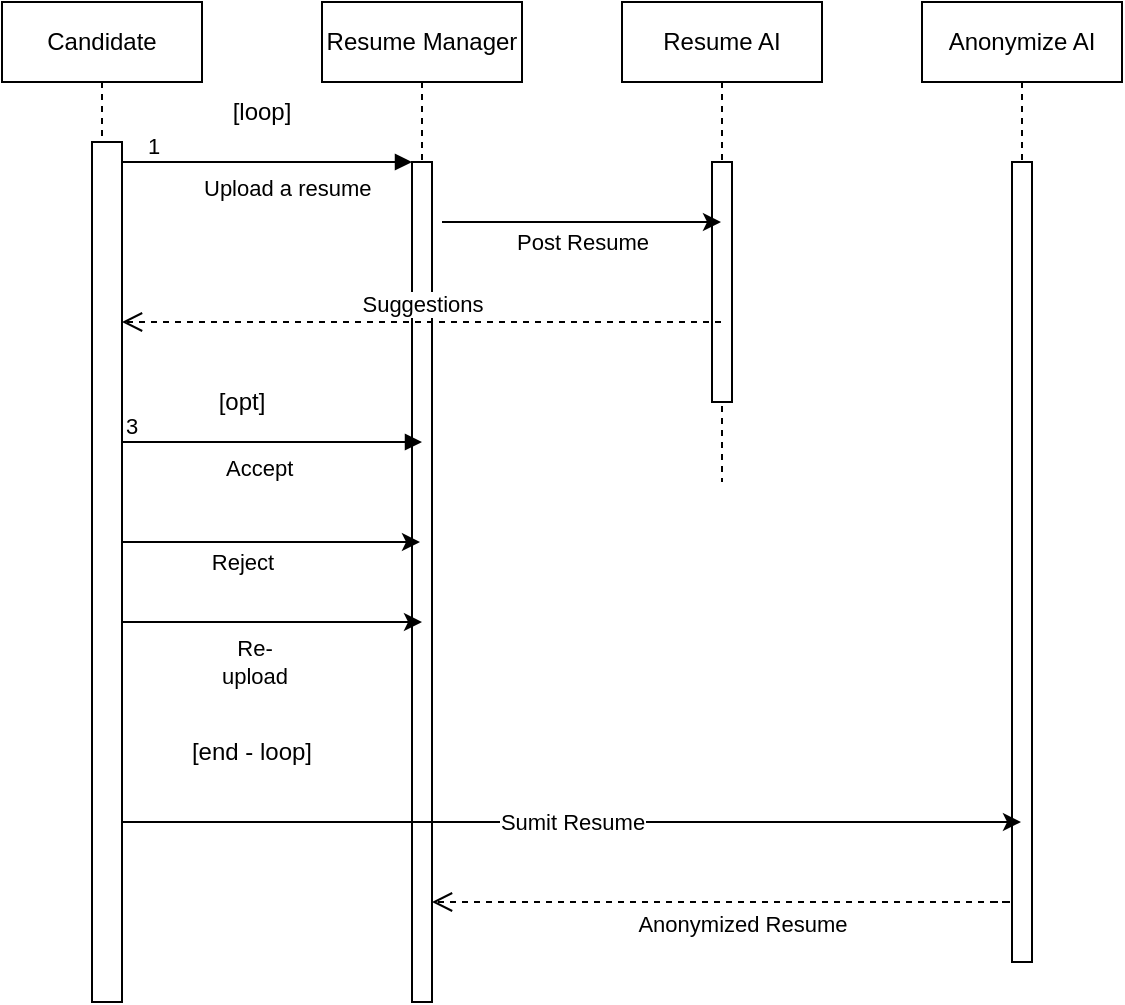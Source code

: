 <mxfile version="24.7.16">
  <diagram name="Page-1" id="2YBvvXClWsGukQMizWep">
    <mxGraphModel dx="1061" dy="619" grid="1" gridSize="10" guides="1" tooltips="1" connect="1" arrows="1" fold="1" page="1" pageScale="1" pageWidth="850" pageHeight="1100" background="#ffffff" math="0" shadow="0">
      <root>
        <mxCell id="0" />
        <mxCell id="1" parent="0" />
        <mxCell id="aM9ryv3xv72pqoxQDRHE-1" value="Candidate" style="shape=umlLifeline;perimeter=lifelinePerimeter;whiteSpace=wrap;html=1;container=0;dropTarget=0;collapsible=0;recursiveResize=0;outlineConnect=0;portConstraint=eastwest;newEdgeStyle={&quot;edgeStyle&quot;:&quot;elbowEdgeStyle&quot;,&quot;elbow&quot;:&quot;vertical&quot;,&quot;curved&quot;:0,&quot;rounded&quot;:0};" parent="1" vertex="1">
          <mxGeometry x="30" y="130" width="100" height="500" as="geometry" />
        </mxCell>
        <mxCell id="aM9ryv3xv72pqoxQDRHE-2" value="" style="html=1;points=[];perimeter=orthogonalPerimeter;outlineConnect=0;targetShapes=umlLifeline;portConstraint=eastwest;newEdgeStyle={&quot;edgeStyle&quot;:&quot;elbowEdgeStyle&quot;,&quot;elbow&quot;:&quot;vertical&quot;,&quot;curved&quot;:0,&quot;rounded&quot;:0};" parent="aM9ryv3xv72pqoxQDRHE-1" vertex="1">
          <mxGeometry x="45" y="70" width="15" height="430" as="geometry" />
        </mxCell>
        <mxCell id="aM9ryv3xv72pqoxQDRHE-5" value="Resume Manager" style="shape=umlLifeline;perimeter=lifelinePerimeter;whiteSpace=wrap;html=1;container=0;dropTarget=0;collapsible=0;recursiveResize=0;outlineConnect=0;portConstraint=eastwest;newEdgeStyle={&quot;edgeStyle&quot;:&quot;elbowEdgeStyle&quot;,&quot;elbow&quot;:&quot;vertical&quot;,&quot;curved&quot;:0,&quot;rounded&quot;:0};" parent="1" vertex="1">
          <mxGeometry x="190" y="130" width="100" height="500" as="geometry" />
        </mxCell>
        <mxCell id="aM9ryv3xv72pqoxQDRHE-6" value="" style="html=1;points=[];perimeter=orthogonalPerimeter;outlineConnect=0;targetShapes=umlLifeline;portConstraint=eastwest;newEdgeStyle={&quot;edgeStyle&quot;:&quot;elbowEdgeStyle&quot;,&quot;elbow&quot;:&quot;vertical&quot;,&quot;curved&quot;:0,&quot;rounded&quot;:0};" parent="aM9ryv3xv72pqoxQDRHE-5" vertex="1">
          <mxGeometry x="45" y="80" width="10" height="420" as="geometry" />
        </mxCell>
        <mxCell id="esuSEMGTplwkqz9OYXq6-5" value="&lt;div&gt;Resume AI&lt;/div&gt;" style="shape=umlLifeline;perimeter=lifelinePerimeter;whiteSpace=wrap;html=1;container=0;dropTarget=0;collapsible=0;recursiveResize=0;outlineConnect=0;portConstraint=eastwest;newEdgeStyle={&quot;edgeStyle&quot;:&quot;elbowEdgeStyle&quot;,&quot;elbow&quot;:&quot;vertical&quot;,&quot;curved&quot;:0,&quot;rounded&quot;:0};" parent="1" vertex="1">
          <mxGeometry x="340" y="130" width="100" height="240" as="geometry" />
        </mxCell>
        <mxCell id="esuSEMGTplwkqz9OYXq6-6" value="" style="html=1;points=[];perimeter=orthogonalPerimeter;outlineConnect=0;targetShapes=umlLifeline;portConstraint=eastwest;newEdgeStyle={&quot;edgeStyle&quot;:&quot;elbowEdgeStyle&quot;,&quot;elbow&quot;:&quot;vertical&quot;,&quot;curved&quot;:0,&quot;rounded&quot;:0};" parent="esuSEMGTplwkqz9OYXq6-5" vertex="1">
          <mxGeometry x="45" y="80" width="10" height="120" as="geometry" />
        </mxCell>
        <mxCell id="esuSEMGTplwkqz9OYXq6-19" value="Suggestions" style="html=1;verticalAlign=bottom;endArrow=open;dashed=1;endSize=8;curved=0;rounded=0;" parent="1" source="esuSEMGTplwkqz9OYXq6-5" edge="1">
          <mxGeometry relative="1" as="geometry">
            <mxPoint x="380" y="280" as="sourcePoint" />
            <mxPoint x="90" y="290" as="targetPoint" />
            <Array as="points">
              <mxPoint x="310" y="290" />
            </Array>
          </mxGeometry>
        </mxCell>
        <mxCell id="esuSEMGTplwkqz9OYXq6-24" value="Upload a resume" style="endArrow=block;endFill=1;html=1;edgeStyle=orthogonalEdgeStyle;align=left;verticalAlign=top;rounded=0;" parent="1" target="aM9ryv3xv72pqoxQDRHE-6" edge="1">
          <mxGeometry x="-0.462" relative="1" as="geometry">
            <mxPoint x="90" y="210" as="sourcePoint" />
            <mxPoint x="480" y="240" as="targetPoint" />
            <Array as="points">
              <mxPoint x="210" y="210" />
              <mxPoint x="210" y="210" />
            </Array>
            <mxPoint as="offset" />
          </mxGeometry>
        </mxCell>
        <mxCell id="esuSEMGTplwkqz9OYXq6-25" value="1" style="edgeLabel;resizable=0;html=1;align=left;verticalAlign=bottom;" parent="esuSEMGTplwkqz9OYXq6-24" connectable="0" vertex="1">
          <mxGeometry x="-1" relative="1" as="geometry">
            <mxPoint x="11" as="offset" />
          </mxGeometry>
        </mxCell>
        <mxCell id="esuSEMGTplwkqz9OYXq6-28" value="Accept" style="endArrow=block;endFill=1;html=1;edgeStyle=orthogonalEdgeStyle;align=left;verticalAlign=top;rounded=0;" parent="1" edge="1">
          <mxGeometry x="-0.333" relative="1" as="geometry">
            <mxPoint x="90" y="350" as="sourcePoint" />
            <mxPoint x="240" y="350" as="targetPoint" />
            <Array as="points">
              <mxPoint x="160" y="350" />
              <mxPoint x="160" y="350" />
            </Array>
            <mxPoint as="offset" />
          </mxGeometry>
        </mxCell>
        <mxCell id="esuSEMGTplwkqz9OYXq6-29" value="3" style="edgeLabel;resizable=0;html=1;align=left;verticalAlign=bottom;" parent="esuSEMGTplwkqz9OYXq6-28" connectable="0" vertex="1">
          <mxGeometry x="-1" relative="1" as="geometry">
            <mxPoint as="offset" />
          </mxGeometry>
        </mxCell>
        <mxCell id="esuSEMGTplwkqz9OYXq6-30" value="[opt]" style="text;html=1;align=center;verticalAlign=middle;whiteSpace=wrap;rounded=0;" parent="1" vertex="1">
          <mxGeometry x="120" y="315" width="60" height="30" as="geometry" />
        </mxCell>
        <mxCell id="esuSEMGTplwkqz9OYXq6-33" value="" style="endArrow=classic;html=1;rounded=0;entryX=0.49;entryY=0.849;entryDx=0;entryDy=0;entryPerimeter=0;" parent="1" edge="1">
          <mxGeometry relative="1" as="geometry">
            <mxPoint x="90" y="400.0" as="sourcePoint" />
            <mxPoint x="239" y="400.0" as="targetPoint" />
          </mxGeometry>
        </mxCell>
        <mxCell id="esuSEMGTplwkqz9OYXq6-34" value="Reject" style="edgeLabel;resizable=0;html=1;;align=center;verticalAlign=middle;" parent="esuSEMGTplwkqz9OYXq6-33" connectable="0" vertex="1">
          <mxGeometry relative="1" as="geometry">
            <mxPoint x="-15" y="10" as="offset" />
          </mxGeometry>
        </mxCell>
        <mxCell id="esuSEMGTplwkqz9OYXq6-35" value="" style="endArrow=classic;html=1;rounded=0;" parent="1" edge="1">
          <mxGeometry relative="1" as="geometry">
            <mxPoint x="90" y="440" as="sourcePoint" />
            <mxPoint x="240" y="440" as="targetPoint" />
            <Array as="points">
              <mxPoint x="160" y="440" />
            </Array>
          </mxGeometry>
        </mxCell>
        <mxCell id="esuSEMGTplwkqz9OYXq6-36" value="Re-&lt;div&gt;upload&lt;/div&gt;" style="edgeLabel;resizable=0;html=1;;align=center;verticalAlign=middle;" parent="esuSEMGTplwkqz9OYXq6-35" connectable="0" vertex="1">
          <mxGeometry relative="1" as="geometry">
            <mxPoint x="-9" y="20" as="offset" />
          </mxGeometry>
        </mxCell>
        <mxCell id="esuSEMGTplwkqz9OYXq6-37" value="[loop]" style="text;html=1;align=center;verticalAlign=middle;whiteSpace=wrap;rounded=0;" parent="1" vertex="1">
          <mxGeometry x="130" y="170" width="60" height="30" as="geometry" />
        </mxCell>
        <mxCell id="esuSEMGTplwkqz9OYXq6-38" value="[end - loop]" style="text;html=1;align=center;verticalAlign=middle;whiteSpace=wrap;rounded=0;" parent="1" vertex="1">
          <mxGeometry x="120" y="490" width="70" height="30" as="geometry" />
        </mxCell>
        <mxCell id="esuSEMGTplwkqz9OYXq6-40" value="&lt;div&gt;Anonymize AI&lt;/div&gt;" style="shape=umlLifeline;perimeter=lifelinePerimeter;whiteSpace=wrap;html=1;container=0;dropTarget=0;collapsible=0;recursiveResize=0;outlineConnect=0;portConstraint=eastwest;newEdgeStyle={&quot;edgeStyle&quot;:&quot;elbowEdgeStyle&quot;,&quot;elbow&quot;:&quot;vertical&quot;,&quot;curved&quot;:0,&quot;rounded&quot;:0};" parent="1" vertex="1">
          <mxGeometry x="490" y="130" width="100" height="480" as="geometry" />
        </mxCell>
        <mxCell id="esuSEMGTplwkqz9OYXq6-41" value="" style="html=1;points=[];perimeter=orthogonalPerimeter;outlineConnect=0;targetShapes=umlLifeline;portConstraint=eastwest;newEdgeStyle={&quot;edgeStyle&quot;:&quot;elbowEdgeStyle&quot;,&quot;elbow&quot;:&quot;vertical&quot;,&quot;curved&quot;:0,&quot;rounded&quot;:0};" parent="esuSEMGTplwkqz9OYXq6-40" vertex="1">
          <mxGeometry x="45" y="80" width="10" height="400" as="geometry" />
        </mxCell>
        <mxCell id="esuSEMGTplwkqz9OYXq6-42" value="" style="endArrow=classic;html=1;rounded=0;" parent="1" target="esuSEMGTplwkqz9OYXq6-40" edge="1">
          <mxGeometry relative="1" as="geometry">
            <mxPoint x="90" y="540" as="sourcePoint" />
            <mxPoint x="190" y="540" as="targetPoint" />
          </mxGeometry>
        </mxCell>
        <mxCell id="esuSEMGTplwkqz9OYXq6-43" value="Sumit Resume" style="edgeLabel;resizable=0;html=1;;align=center;verticalAlign=middle;" parent="esuSEMGTplwkqz9OYXq6-42" connectable="0" vertex="1">
          <mxGeometry relative="1" as="geometry" />
        </mxCell>
        <mxCell id="-QyUxFLnqUPphcrnhUeR-1" value="" style="endArrow=classic;html=1;rounded=0;" parent="1" target="esuSEMGTplwkqz9OYXq6-5" edge="1">
          <mxGeometry relative="1" as="geometry">
            <mxPoint x="250" y="240" as="sourcePoint" />
            <mxPoint x="340" y="240" as="targetPoint" />
          </mxGeometry>
        </mxCell>
        <mxCell id="-QyUxFLnqUPphcrnhUeR-2" value="Post Resume" style="edgeLabel;resizable=0;html=1;;align=center;verticalAlign=middle;" parent="-QyUxFLnqUPphcrnhUeR-1" connectable="0" vertex="1">
          <mxGeometry relative="1" as="geometry">
            <mxPoint y="10" as="offset" />
          </mxGeometry>
        </mxCell>
        <mxCell id="-QyUxFLnqUPphcrnhUeR-3" value="Anonymized Resume" style="html=1;verticalAlign=bottom;endArrow=open;dashed=1;endSize=8;curved=0;rounded=0;" parent="1" edge="1">
          <mxGeometry x="-0.033" y="20" relative="1" as="geometry">
            <mxPoint x="525" y="580" as="sourcePoint" />
            <mxPoint x="245" y="580" as="targetPoint" />
            <Array as="points">
              <mxPoint x="535" y="580" />
            </Array>
            <mxPoint as="offset" />
          </mxGeometry>
        </mxCell>
      </root>
    </mxGraphModel>
  </diagram>
</mxfile>
